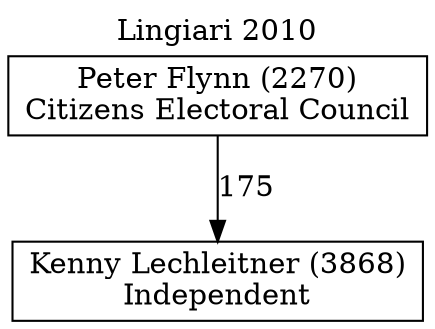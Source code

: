 // House preference flow
digraph "Kenny Lechleitner (3868)_Lingiari_2010" {
	graph [label="Lingiari 2010" labelloc=t mclimit=10]
	node [shape=box]
	"Kenny Lechleitner (3868)" [label="Kenny Lechleitner (3868)
Independent"]
	"Peter Flynn (2270)" [label="Peter Flynn (2270)
Citizens Electoral Council"]
	"Peter Flynn (2270)" -> "Kenny Lechleitner (3868)" [label=175]
}
